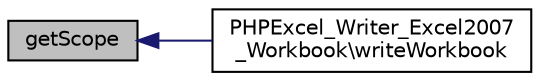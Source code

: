 digraph "getScope"
{
  edge [fontname="Helvetica",fontsize="10",labelfontname="Helvetica",labelfontsize="10"];
  node [fontname="Helvetica",fontsize="10",shape=record];
  rankdir="LR";
  Node14 [label="getScope",height=0.2,width=0.4,color="black", fillcolor="grey75", style="filled", fontcolor="black"];
  Node14 -> Node15 [dir="back",color="midnightblue",fontsize="10",style="solid",fontname="Helvetica"];
  Node15 [label="PHPExcel_Writer_Excel2007\l_Workbook\\writeWorkbook",height=0.2,width=0.4,color="black", fillcolor="white", style="filled",URL="$class_p_h_p_excel___writer___excel2007___workbook.html#a343d0a978a1f0c64c373e0b3cb898ad6"];
}
